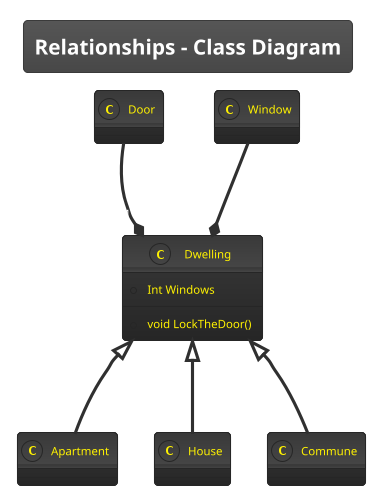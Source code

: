 @startuml Samples

!theme black-knight

title Relationships - Class Diagram

class Dwelling {
  +Int Windows
  +void LockTheDoor()
}

class Apartment
class House
class Commune
class Window
class Door

Dwelling <|-down- Apartment: Inheritance
Dwelling <|-down- Commune: Inheritance
Dwelling <|-down- House: Inheritance
Dwelling "1" *-up- "many" Window: Composition
Dwelling "1" *-up- "many" Door: Composition

@enduml